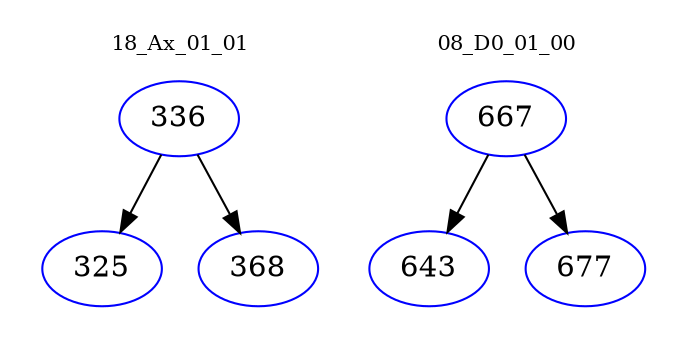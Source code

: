 digraph{
subgraph cluster_0 {
color = white
label = "18_Ax_01_01";
fontsize=10;
T0_336 [label="336", color="blue"]
T0_336 -> T0_325 [color="black"]
T0_325 [label="325", color="blue"]
T0_336 -> T0_368 [color="black"]
T0_368 [label="368", color="blue"]
}
subgraph cluster_1 {
color = white
label = "08_D0_01_00";
fontsize=10;
T1_667 [label="667", color="blue"]
T1_667 -> T1_643 [color="black"]
T1_643 [label="643", color="blue"]
T1_667 -> T1_677 [color="black"]
T1_677 [label="677", color="blue"]
}
}
